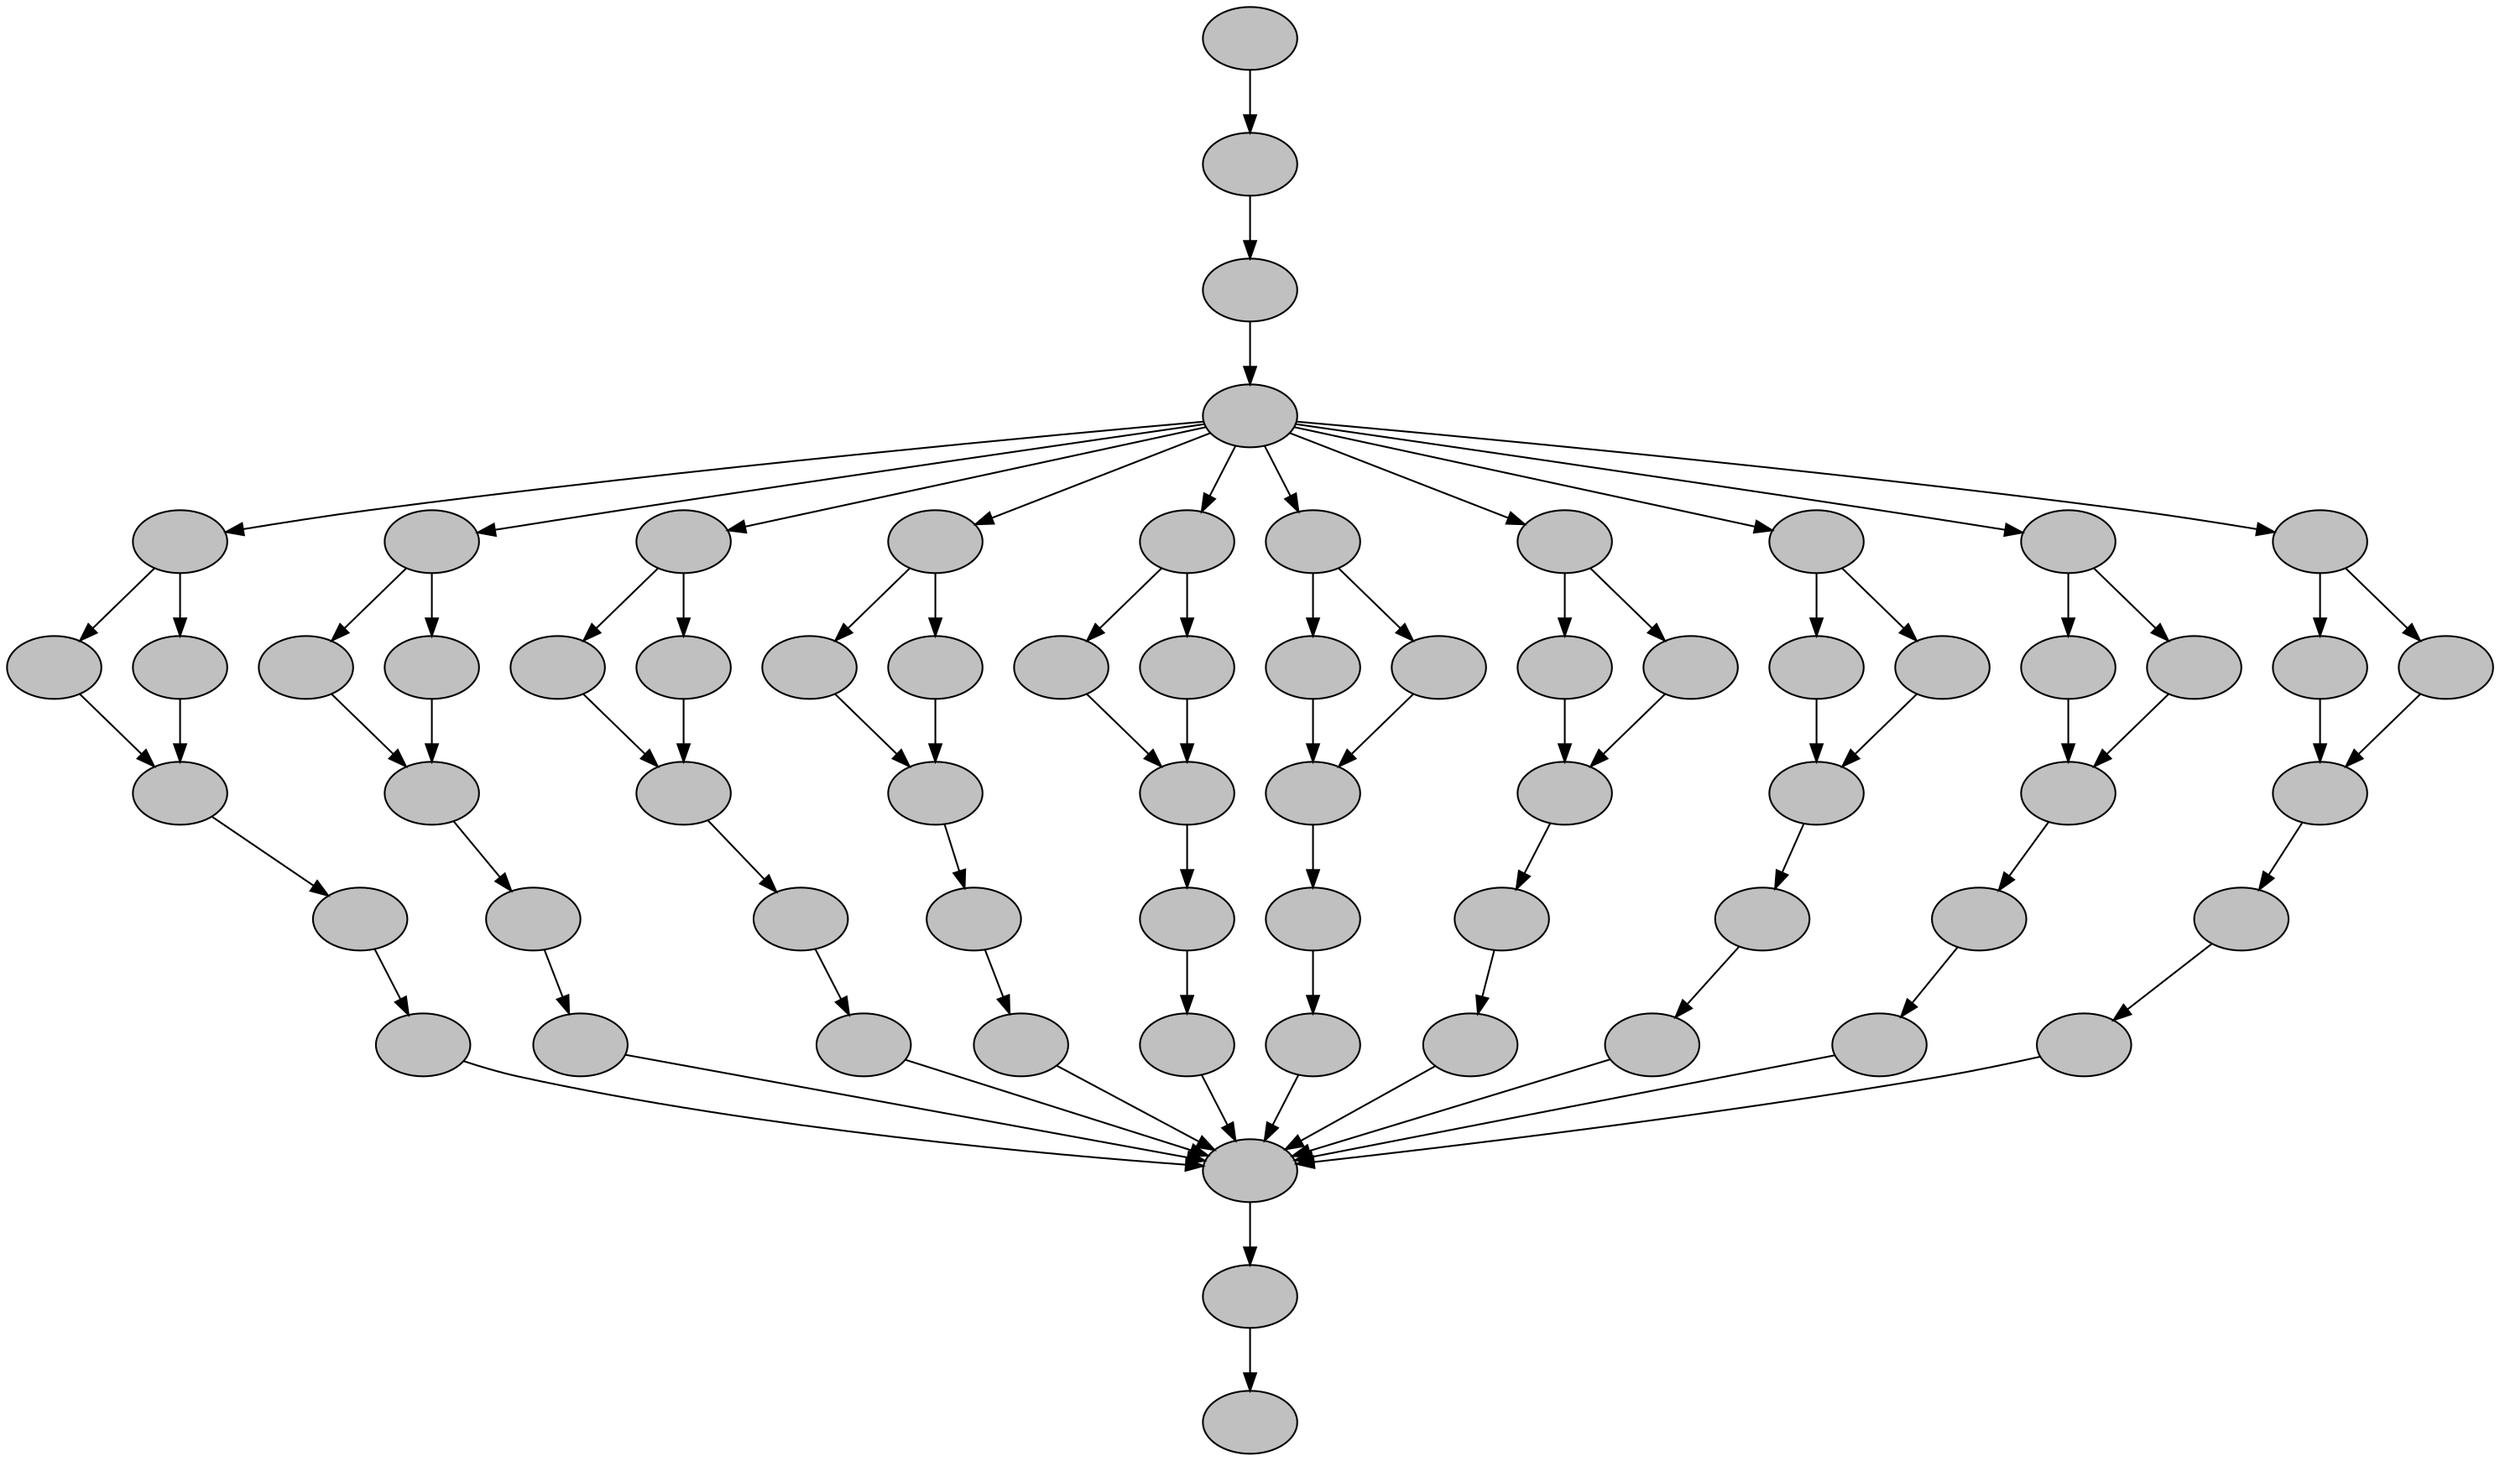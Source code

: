 strict digraph FMRadio_244 {
	graph [name=FMRadio_244];
	node [label="\N"];
	node0	[codeSize="\"14 b\"",
		fillcolor=grey,
		label="",
		peek="\"0\"",
		peekType="\"void\"",
		pop="\"0\"",
		popType="\"void\"",
		push="\"5\"",
		pushType="\"float\"",
		stackSize="\"0 b\"",
		style=filled,
		work="\"7\""];
	node1	[codeSize="\"1252 b\"",
		fillcolor=grey,
		label="",
		peek="\"64\"",
		peekType="\"float\"",
		pop="\"5\"",
		popType="\"float\"",
		push="\"1\"",
		pushType="\"float\"",
		stackSize="\"96 b\"",
		style=filled,
		work="\"730\""];
	node0 -> node1;
	node2	[codeSize="\"82 b\"",
		fillcolor=grey,
		label="",
		peek="\"2\"",
		peekType="\"float\"",
		pop="\"1\"",
		popType="\"float\"",
		push="\"1\"",
		pushType="\"float\"",
		stackSize="\"32 b\"",
		style=filled,
		work="\"221\""];
	node1 -> node2;
	node3	[codeSize="\"72 b\"",
		fillcolor=grey,
		label="",
		peek="\"0\"",
		peekType="\"void\"",
		pop="\"1\"",
		popType="\"float\"",
		push="\"1\"",
		pushType="\"float\"",
		stackSize="\"64 b\"",
		style=filled,
		work="\"0\""];
	node2 -> node3;
	node4	[codeSize="\"24 b\"",
		fillcolor=grey,
		label="",
		peek="\"0\"",
		peekType="\"void\"",
		pop="\"1\"",
		popType="\"float\"",
		push="\"1\"",
		pushType="\"float\"",
		stackSize="\"64 b\"",
		style=filled,
		work="\"0\""];
	node3 -> node4;
	node10	[codeSize="\"24 b\"",
		fillcolor=grey,
		label="",
		peek="\"0\"",
		peekType="\"void\"",
		pop="\"1\"",
		popType="\"float\"",
		push="\"1\"",
		pushType="\"float\"",
		stackSize="\"64 b\"",
		style=filled,
		work="\"0\""];
	node3 -> node10;
	node16	[codeSize="\"24 b\"",
		fillcolor=grey,
		label="",
		peek="\"0\"",
		peekType="\"void\"",
		pop="\"1\"",
		popType="\"float\"",
		push="\"1\"",
		pushType="\"float\"",
		stackSize="\"64 b\"",
		style=filled,
		work="\"0\""];
	node3 -> node16;
	node22	[codeSize="\"24 b\"",
		fillcolor=grey,
		label="",
		peek="\"0\"",
		peekType="\"void\"",
		pop="\"1\"",
		popType="\"float\"",
		push="\"1\"",
		pushType="\"float\"",
		stackSize="\"64 b\"",
		style=filled,
		work="\"0\""];
	node3 -> node22;
	node28	[codeSize="\"24 b\"",
		fillcolor=grey,
		label="",
		peek="\"0\"",
		peekType="\"void\"",
		pop="\"1\"",
		popType="\"float\"",
		push="\"1\"",
		pushType="\"float\"",
		stackSize="\"64 b\"",
		style=filled,
		work="\"0\""];
	node3 -> node28;
	node34	[codeSize="\"24 b\"",
		fillcolor=grey,
		label="",
		peek="\"0\"",
		peekType="\"void\"",
		pop="\"1\"",
		popType="\"float\"",
		push="\"1\"",
		pushType="\"float\"",
		stackSize="\"64 b\"",
		style=filled,
		work="\"0\""];
	node3 -> node34;
	node40	[codeSize="\"24 b\"",
		fillcolor=grey,
		label="",
		peek="\"0\"",
		peekType="\"void\"",
		pop="\"1\"",
		popType="\"float\"",
		push="\"1\"",
		pushType="\"float\"",
		stackSize="\"64 b\"",
		style=filled,
		work="\"0\""];
	node3 -> node40;
	node46	[codeSize="\"24 b\"",
		fillcolor=grey,
		label="",
		peek="\"0\"",
		peekType="\"void\"",
		pop="\"1\"",
		popType="\"float\"",
		push="\"1\"",
		pushType="\"float\"",
		stackSize="\"64 b\"",
		style=filled,
		work="\"0\""];
	node3 -> node46;
	node52	[codeSize="\"24 b\"",
		fillcolor=grey,
		label="",
		peek="\"0\"",
		peekType="\"void\"",
		pop="\"1\"",
		popType="\"float\"",
		push="\"1\"",
		pushType="\"float\"",
		stackSize="\"64 b\"",
		style=filled,
		work="\"0\""];
	node3 -> node52;
	node58	[codeSize="\"24 b\"",
		fillcolor=grey,
		label="",
		peek="\"0\"",
		peekType="\"void\"",
		pop="\"1\"",
		popType="\"float\"",
		push="\"1\"",
		pushType="\"float\"",
		stackSize="\"64 b\"",
		style=filled,
		work="\"0\""];
	node3 -> node58;
	node5	[codeSize="\"1332 b\"",
		fillcolor=grey,
		label="",
		peek="\"64\"",
		peekType="\"float\"",
		pop="\"1\"",
		popType="\"float\"",
		push="\"1\"",
		pushType="\"float\"",
		stackSize="\"96 b\"",
		style=filled,
		work="\"710\""];
	node4 -> node5;
	node6	[codeSize="\"1332 b\"",
		fillcolor=grey,
		label="",
		peek="\"64\"",
		peekType="\"float\"",
		pop="\"1\"",
		popType="\"float\"",
		push="\"1\"",
		pushType="\"float\"",
		stackSize="\"96 b\"",
		style=filled,
		work="\"710\""];
	node4 -> node6;
	node7	[codeSize="\"30 b\"",
		fillcolor=grey,
		label="",
		peek="\"0\"",
		peekType="\"void\"",
		pop="\"2\"",
		popType="\"float\"",
		push="\"2\"",
		pushType="\"float\"",
		stackSize="\"32 b\"",
		style=filled,
		work="\"0\""];
	node5 -> node7;
	node6 -> node7;
	node8	[codeSize="\"43 b\"",
		fillcolor=grey,
		label="",
		peek="\"2\"",
		peekType="\"float\"",
		pop="\"2\"",
		popType="\"float\"",
		push="\"1\"",
		pushType="\"float\"",
		stackSize="\"0 b\"",
		style=filled,
		work="\"17\""];
	node7 -> node8;
	node9	[codeSize="\"17 b\"",
		fillcolor=grey,
		label="",
		peek="\"1\"",
		peekType="\"float\"",
		pop="\"1\"",
		popType="\"float\"",
		push="\"1\"",
		pushType="\"float\"",
		stackSize="\"0 b\"",
		style=filled,
		work="\"8\""];
	node8 -> node9;
	node64	[codeSize="\"126 b\"",
		fillcolor=grey,
		label="",
		peek="\"0\"",
		peekType="\"void\"",
		pop="\"10\"",
		popType="\"float\"",
		push="\"10\"",
		pushType="\"float\"",
		stackSize="\"32 b\"",
		style=filled,
		work="\"0\""];
	node9 -> node64;
	node11	[codeSize="\"1332 b\"",
		fillcolor=grey,
		label="",
		peek="\"64\"",
		peekType="\"float\"",
		pop="\"1\"",
		popType="\"float\"",
		push="\"1\"",
		pushType="\"float\"",
		stackSize="\"96 b\"",
		style=filled,
		work="\"710\""];
	node10 -> node11;
	node12	[codeSize="\"1332 b\"",
		fillcolor=grey,
		label="",
		peek="\"64\"",
		peekType="\"float\"",
		pop="\"1\"",
		popType="\"float\"",
		push="\"1\"",
		pushType="\"float\"",
		stackSize="\"96 b\"",
		style=filled,
		work="\"710\""];
	node10 -> node12;
	node13	[codeSize="\"30 b\"",
		fillcolor=grey,
		label="",
		peek="\"0\"",
		peekType="\"void\"",
		pop="\"2\"",
		popType="\"float\"",
		push="\"2\"",
		pushType="\"float\"",
		stackSize="\"32 b\"",
		style=filled,
		work="\"0\""];
	node11 -> node13;
	node12 -> node13;
	node14	[codeSize="\"43 b\"",
		fillcolor=grey,
		label="",
		peek="\"2\"",
		peekType="\"float\"",
		pop="\"2\"",
		popType="\"float\"",
		push="\"1\"",
		pushType="\"float\"",
		stackSize="\"0 b\"",
		style=filled,
		work="\"17\""];
	node13 -> node14;
	node15	[codeSize="\"17 b\"",
		fillcolor=grey,
		label="",
		peek="\"1\"",
		peekType="\"float\"",
		pop="\"1\"",
		popType="\"float\"",
		push="\"1\"",
		pushType="\"float\"",
		stackSize="\"0 b\"",
		style=filled,
		work="\"8\""];
	node14 -> node15;
	node15 -> node64;
	node17	[codeSize="\"1332 b\"",
		fillcolor=grey,
		label="",
		peek="\"64\"",
		peekType="\"float\"",
		pop="\"1\"",
		popType="\"float\"",
		push="\"1\"",
		pushType="\"float\"",
		stackSize="\"96 b\"",
		style=filled,
		work="\"710\""];
	node16 -> node17;
	node18	[codeSize="\"1332 b\"",
		fillcolor=grey,
		label="",
		peek="\"64\"",
		peekType="\"float\"",
		pop="\"1\"",
		popType="\"float\"",
		push="\"1\"",
		pushType="\"float\"",
		stackSize="\"96 b\"",
		style=filled,
		work="\"710\""];
	node16 -> node18;
	node19	[codeSize="\"30 b\"",
		fillcolor=grey,
		label="",
		peek="\"0\"",
		peekType="\"void\"",
		pop="\"2\"",
		popType="\"float\"",
		push="\"2\"",
		pushType="\"float\"",
		stackSize="\"32 b\"",
		style=filled,
		work="\"0\""];
	node17 -> node19;
	node18 -> node19;
	node20	[codeSize="\"43 b\"",
		fillcolor=grey,
		label="",
		peek="\"2\"",
		peekType="\"float\"",
		pop="\"2\"",
		popType="\"float\"",
		push="\"1\"",
		pushType="\"float\"",
		stackSize="\"0 b\"",
		style=filled,
		work="\"17\""];
	node19 -> node20;
	node21	[codeSize="\"17 b\"",
		fillcolor=grey,
		label="",
		peek="\"1\"",
		peekType="\"float\"",
		pop="\"1\"",
		popType="\"float\"",
		push="\"1\"",
		pushType="\"float\"",
		stackSize="\"0 b\"",
		style=filled,
		work="\"8\""];
	node20 -> node21;
	node21 -> node64;
	node23	[codeSize="\"1332 b\"",
		fillcolor=grey,
		label="",
		peek="\"64\"",
		peekType="\"float\"",
		pop="\"1\"",
		popType="\"float\"",
		push="\"1\"",
		pushType="\"float\"",
		stackSize="\"96 b\"",
		style=filled,
		work="\"710\""];
	node22 -> node23;
	node24	[codeSize="\"1332 b\"",
		fillcolor=grey,
		label="",
		peek="\"64\"",
		peekType="\"float\"",
		pop="\"1\"",
		popType="\"float\"",
		push="\"1\"",
		pushType="\"float\"",
		stackSize="\"96 b\"",
		style=filled,
		work="\"710\""];
	node22 -> node24;
	node25	[codeSize="\"30 b\"",
		fillcolor=grey,
		label="",
		peek="\"0\"",
		peekType="\"void\"",
		pop="\"2\"",
		popType="\"float\"",
		push="\"2\"",
		pushType="\"float\"",
		stackSize="\"32 b\"",
		style=filled,
		work="\"0\""];
	node23 -> node25;
	node24 -> node25;
	node26	[codeSize="\"43 b\"",
		fillcolor=grey,
		label="",
		peek="\"2\"",
		peekType="\"float\"",
		pop="\"2\"",
		popType="\"float\"",
		push="\"1\"",
		pushType="\"float\"",
		stackSize="\"0 b\"",
		style=filled,
		work="\"17\""];
	node25 -> node26;
	node27	[codeSize="\"17 b\"",
		fillcolor=grey,
		label="",
		peek="\"1\"",
		peekType="\"float\"",
		pop="\"1\"",
		popType="\"float\"",
		push="\"1\"",
		pushType="\"float\"",
		stackSize="\"0 b\"",
		style=filled,
		work="\"8\""];
	node26 -> node27;
	node27 -> node64;
	node29	[codeSize="\"1332 b\"",
		fillcolor=grey,
		label="",
		peek="\"64\"",
		peekType="\"float\"",
		pop="\"1\"",
		popType="\"float\"",
		push="\"1\"",
		pushType="\"float\"",
		stackSize="\"96 b\"",
		style=filled,
		work="\"710\""];
	node28 -> node29;
	node30	[codeSize="\"1332 b\"",
		fillcolor=grey,
		label="",
		peek="\"64\"",
		peekType="\"float\"",
		pop="\"1\"",
		popType="\"float\"",
		push="\"1\"",
		pushType="\"float\"",
		stackSize="\"96 b\"",
		style=filled,
		work="\"710\""];
	node28 -> node30;
	node31	[codeSize="\"30 b\"",
		fillcolor=grey,
		label="",
		peek="\"0\"",
		peekType="\"void\"",
		pop="\"2\"",
		popType="\"float\"",
		push="\"2\"",
		pushType="\"float\"",
		stackSize="\"32 b\"",
		style=filled,
		work="\"0\""];
	node29 -> node31;
	node30 -> node31;
	node32	[codeSize="\"43 b\"",
		fillcolor=grey,
		label="",
		peek="\"2\"",
		peekType="\"float\"",
		pop="\"2\"",
		popType="\"float\"",
		push="\"1\"",
		pushType="\"float\"",
		stackSize="\"0 b\"",
		style=filled,
		work="\"17\""];
	node31 -> node32;
	node33	[codeSize="\"17 b\"",
		fillcolor=grey,
		label="",
		peek="\"1\"",
		peekType="\"float\"",
		pop="\"1\"",
		popType="\"float\"",
		push="\"1\"",
		pushType="\"float\"",
		stackSize="\"0 b\"",
		style=filled,
		work="\"8\""];
	node32 -> node33;
	node33 -> node64;
	node35	[codeSize="\"1332 b\"",
		fillcolor=grey,
		label="",
		peek="\"64\"",
		peekType="\"float\"",
		pop="\"1\"",
		popType="\"float\"",
		push="\"1\"",
		pushType="\"float\"",
		stackSize="\"96 b\"",
		style=filled,
		work="\"710\""];
	node34 -> node35;
	node36	[codeSize="\"1332 b\"",
		fillcolor=grey,
		label="",
		peek="\"64\"",
		peekType="\"float\"",
		pop="\"1\"",
		popType="\"float\"",
		push="\"1\"",
		pushType="\"float\"",
		stackSize="\"96 b\"",
		style=filled,
		work="\"710\""];
	node34 -> node36;
	node37	[codeSize="\"30 b\"",
		fillcolor=grey,
		label="",
		peek="\"0\"",
		peekType="\"void\"",
		pop="\"2\"",
		popType="\"float\"",
		push="\"2\"",
		pushType="\"float\"",
		stackSize="\"32 b\"",
		style=filled,
		work="\"0\""];
	node35 -> node37;
	node36 -> node37;
	node38	[codeSize="\"43 b\"",
		fillcolor=grey,
		label="",
		peek="\"2\"",
		peekType="\"float\"",
		pop="\"2\"",
		popType="\"float\"",
		push="\"1\"",
		pushType="\"float\"",
		stackSize="\"0 b\"",
		style=filled,
		work="\"17\""];
	node37 -> node38;
	node39	[codeSize="\"17 b\"",
		fillcolor=grey,
		label="",
		peek="\"1\"",
		peekType="\"float\"",
		pop="\"1\"",
		popType="\"float\"",
		push="\"1\"",
		pushType="\"float\"",
		stackSize="\"0 b\"",
		style=filled,
		work="\"8\""];
	node38 -> node39;
	node39 -> node64;
	node41	[codeSize="\"1332 b\"",
		fillcolor=grey,
		label="",
		peek="\"64\"",
		peekType="\"float\"",
		pop="\"1\"",
		popType="\"float\"",
		push="\"1\"",
		pushType="\"float\"",
		stackSize="\"96 b\"",
		style=filled,
		work="\"710\""];
	node40 -> node41;
	node42	[codeSize="\"1332 b\"",
		fillcolor=grey,
		label="",
		peek="\"64\"",
		peekType="\"float\"",
		pop="\"1\"",
		popType="\"float\"",
		push="\"1\"",
		pushType="\"float\"",
		stackSize="\"96 b\"",
		style=filled,
		work="\"710\""];
	node40 -> node42;
	node43	[codeSize="\"30 b\"",
		fillcolor=grey,
		label="",
		peek="\"0\"",
		peekType="\"void\"",
		pop="\"2\"",
		popType="\"float\"",
		push="\"2\"",
		pushType="\"float\"",
		stackSize="\"32 b\"",
		style=filled,
		work="\"0\""];
	node41 -> node43;
	node42 -> node43;
	node44	[codeSize="\"43 b\"",
		fillcolor=grey,
		label="",
		peek="\"2\"",
		peekType="\"float\"",
		pop="\"2\"",
		popType="\"float\"",
		push="\"1\"",
		pushType="\"float\"",
		stackSize="\"0 b\"",
		style=filled,
		work="\"17\""];
	node43 -> node44;
	node45	[codeSize="\"17 b\"",
		fillcolor=grey,
		label="",
		peek="\"1\"",
		peekType="\"float\"",
		pop="\"1\"",
		popType="\"float\"",
		push="\"1\"",
		pushType="\"float\"",
		stackSize="\"0 b\"",
		style=filled,
		work="\"8\""];
	node44 -> node45;
	node45 -> node64;
	node47	[codeSize="\"1332 b\"",
		fillcolor=grey,
		label="",
		peek="\"64\"",
		peekType="\"float\"",
		pop="\"1\"",
		popType="\"float\"",
		push="\"1\"",
		pushType="\"float\"",
		stackSize="\"96 b\"",
		style=filled,
		work="\"710\""];
	node46 -> node47;
	node48	[codeSize="\"1332 b\"",
		fillcolor=grey,
		label="",
		peek="\"64\"",
		peekType="\"float\"",
		pop="\"1\"",
		popType="\"float\"",
		push="\"1\"",
		pushType="\"float\"",
		stackSize="\"96 b\"",
		style=filled,
		work="\"710\""];
	node46 -> node48;
	node49	[codeSize="\"30 b\"",
		fillcolor=grey,
		label="",
		peek="\"0\"",
		peekType="\"void\"",
		pop="\"2\"",
		popType="\"float\"",
		push="\"2\"",
		pushType="\"float\"",
		stackSize="\"32 b\"",
		style=filled,
		work="\"0\""];
	node47 -> node49;
	node48 -> node49;
	node50	[codeSize="\"43 b\"",
		fillcolor=grey,
		label="",
		peek="\"2\"",
		peekType="\"float\"",
		pop="\"2\"",
		popType="\"float\"",
		push="\"1\"",
		pushType="\"float\"",
		stackSize="\"0 b\"",
		style=filled,
		work="\"17\""];
	node49 -> node50;
	node51	[codeSize="\"17 b\"",
		fillcolor=grey,
		label="",
		peek="\"1\"",
		peekType="\"float\"",
		pop="\"1\"",
		popType="\"float\"",
		push="\"1\"",
		pushType="\"float\"",
		stackSize="\"0 b\"",
		style=filled,
		work="\"8\""];
	node50 -> node51;
	node51 -> node64;
	node53	[codeSize="\"1332 b\"",
		fillcolor=grey,
		label="",
		peek="\"64\"",
		peekType="\"float\"",
		pop="\"1\"",
		popType="\"float\"",
		push="\"1\"",
		pushType="\"float\"",
		stackSize="\"96 b\"",
		style=filled,
		work="\"710\""];
	node52 -> node53;
	node54	[codeSize="\"1332 b\"",
		fillcolor=grey,
		label="",
		peek="\"64\"",
		peekType="\"float\"",
		pop="\"1\"",
		popType="\"float\"",
		push="\"1\"",
		pushType="\"float\"",
		stackSize="\"96 b\"",
		style=filled,
		work="\"710\""];
	node52 -> node54;
	node55	[codeSize="\"30 b\"",
		fillcolor=grey,
		label="",
		peek="\"0\"",
		peekType="\"void\"",
		pop="\"2\"",
		popType="\"float\"",
		push="\"2\"",
		pushType="\"float\"",
		stackSize="\"32 b\"",
		style=filled,
		work="\"0\""];
	node53 -> node55;
	node54 -> node55;
	node56	[codeSize="\"43 b\"",
		fillcolor=grey,
		label="",
		peek="\"2\"",
		peekType="\"float\"",
		pop="\"2\"",
		popType="\"float\"",
		push="\"1\"",
		pushType="\"float\"",
		stackSize="\"0 b\"",
		style=filled,
		work="\"17\""];
	node55 -> node56;
	node57	[codeSize="\"17 b\"",
		fillcolor=grey,
		label="",
		peek="\"1\"",
		peekType="\"float\"",
		pop="\"1\"",
		popType="\"float\"",
		push="\"1\"",
		pushType="\"float\"",
		stackSize="\"0 b\"",
		style=filled,
		work="\"8\""];
	node56 -> node57;
	node57 -> node64;
	node59	[codeSize="\"1332 b\"",
		fillcolor=grey,
		label="",
		peek="\"64\"",
		peekType="\"float\"",
		pop="\"1\"",
		popType="\"float\"",
		push="\"1\"",
		pushType="\"float\"",
		stackSize="\"96 b\"",
		style=filled,
		work="\"710\""];
	node58 -> node59;
	node60	[codeSize="\"1332 b\"",
		fillcolor=grey,
		label="",
		peek="\"64\"",
		peekType="\"float\"",
		pop="\"1\"",
		popType="\"float\"",
		push="\"1\"",
		pushType="\"float\"",
		stackSize="\"96 b\"",
		style=filled,
		work="\"710\""];
	node58 -> node60;
	node61	[codeSize="\"30 b\"",
		fillcolor=grey,
		label="",
		peek="\"0\"",
		peekType="\"void\"",
		pop="\"2\"",
		popType="\"float\"",
		push="\"2\"",
		pushType="\"float\"",
		stackSize="\"32 b\"",
		style=filled,
		work="\"0\""];
	node59 -> node61;
	node60 -> node61;
	node62	[codeSize="\"43 b\"",
		fillcolor=grey,
		label="",
		peek="\"2\"",
		peekType="\"float\"",
		pop="\"2\"",
		popType="\"float\"",
		push="\"1\"",
		pushType="\"float\"",
		stackSize="\"0 b\"",
		style=filled,
		work="\"17\""];
	node61 -> node62;
	node63	[codeSize="\"17 b\"",
		fillcolor=grey,
		label="",
		peek="\"1\"",
		peekType="\"float\"",
		pop="\"1\"",
		popType="\"float\"",
		push="\"1\"",
		pushType="\"float\"",
		stackSize="\"0 b\"",
		style=filled,
		work="\"8\""];
	node62 -> node63;
	node63 -> node64;
	node65	[codeSize="\"27 b\"",
		fillcolor=grey,
		label="",
		peek="\"10\"",
		peekType="\"float\"",
		pop="\"10\"",
		popType="\"float\"",
		push="\"1\"",
		pushType="\"float\"",
		stackSize="\"64 b\"",
		style=filled,
		work="\"73\""];
	node64 -> node65;
	node66	[codeSize="\"16 b\"",
		fillcolor=grey,
		label="",
		peek="\"1\"",
		peekType="\"float\"",
		pop="\"1\"",
		popType="\"float\"",
		push="\"0\"",
		pushType="\"void\"",
		stackSize="\"0 b\"",
		style=filled,
		work="\"6\""];
	node65 -> node66;
}
